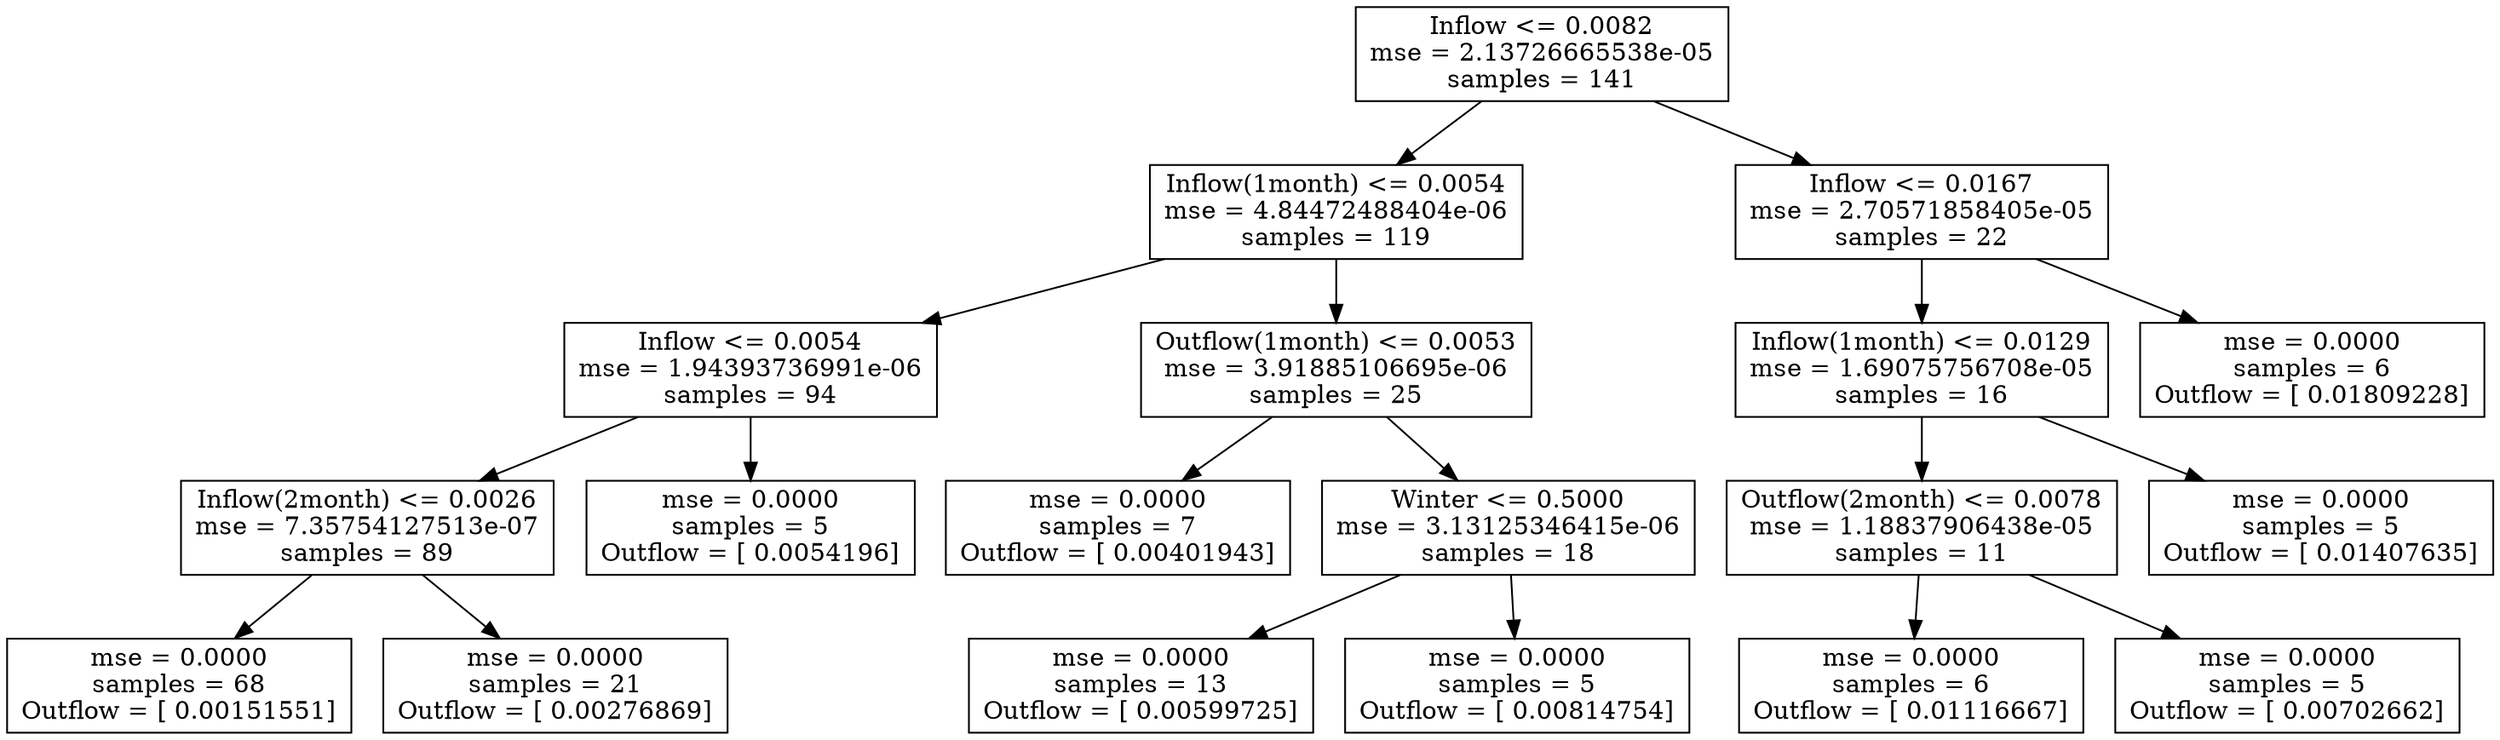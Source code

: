 digraph Tree {
0 [label="Inflow <= 0.0082\nmse = 2.13726665538e-05\nsamples = 141", shape="box"] ;
1 [label="Inflow(1month) <= 0.0054\nmse = 4.84472488404e-06\nsamples = 119", shape="box"] ;
0 -> 1 ;
2 [label="Inflow <= 0.0054\nmse = 1.94393736991e-06\nsamples = 94", shape="box"] ;
1 -> 2 ;
3 [label="Inflow(2month) <= 0.0026\nmse = 7.35754127513e-07\nsamples = 89", shape="box"] ;
2 -> 3 ;
4 [label="mse = 0.0000\nsamples = 68\nOutflow = [ 0.00151551]", shape="box"] ;
3 -> 4 ;
5 [label="mse = 0.0000\nsamples = 21\nOutflow = [ 0.00276869]", shape="box"] ;
3 -> 5 ;
6 [label="mse = 0.0000\nsamples = 5\nOutflow = [ 0.0054196]", shape="box"] ;
2 -> 6 ;
7 [label="Outflow(1month) <= 0.0053\nmse = 3.91885106695e-06\nsamples = 25", shape="box"] ;
1 -> 7 ;
8 [label="mse = 0.0000\nsamples = 7\nOutflow = [ 0.00401943]", shape="box"] ;
7 -> 8 ;
9 [label="Winter <= 0.5000\nmse = 3.13125346415e-06\nsamples = 18", shape="box"] ;
7 -> 9 ;
10 [label="mse = 0.0000\nsamples = 13\nOutflow = [ 0.00599725]", shape="box"] ;
9 -> 10 ;
11 [label="mse = 0.0000\nsamples = 5\nOutflow = [ 0.00814754]", shape="box"] ;
9 -> 11 ;
12 [label="Inflow <= 0.0167\nmse = 2.70571858405e-05\nsamples = 22", shape="box"] ;
0 -> 12 ;
13 [label="Inflow(1month) <= 0.0129\nmse = 1.69075756708e-05\nsamples = 16", shape="box"] ;
12 -> 13 ;
14 [label="Outflow(2month) <= 0.0078\nmse = 1.18837906438e-05\nsamples = 11", shape="box"] ;
13 -> 14 ;
15 [label="mse = 0.0000\nsamples = 6\nOutflow = [ 0.01116667]", shape="box"] ;
14 -> 15 ;
16 [label="mse = 0.0000\nsamples = 5\nOutflow = [ 0.00702662]", shape="box"] ;
14 -> 16 ;
17 [label="mse = 0.0000\nsamples = 5\nOutflow = [ 0.01407635]", shape="box"] ;
13 -> 17 ;
18 [label="mse = 0.0000\nsamples = 6\nOutflow = [ 0.01809228]", shape="box"] ;
12 -> 18 ;
}